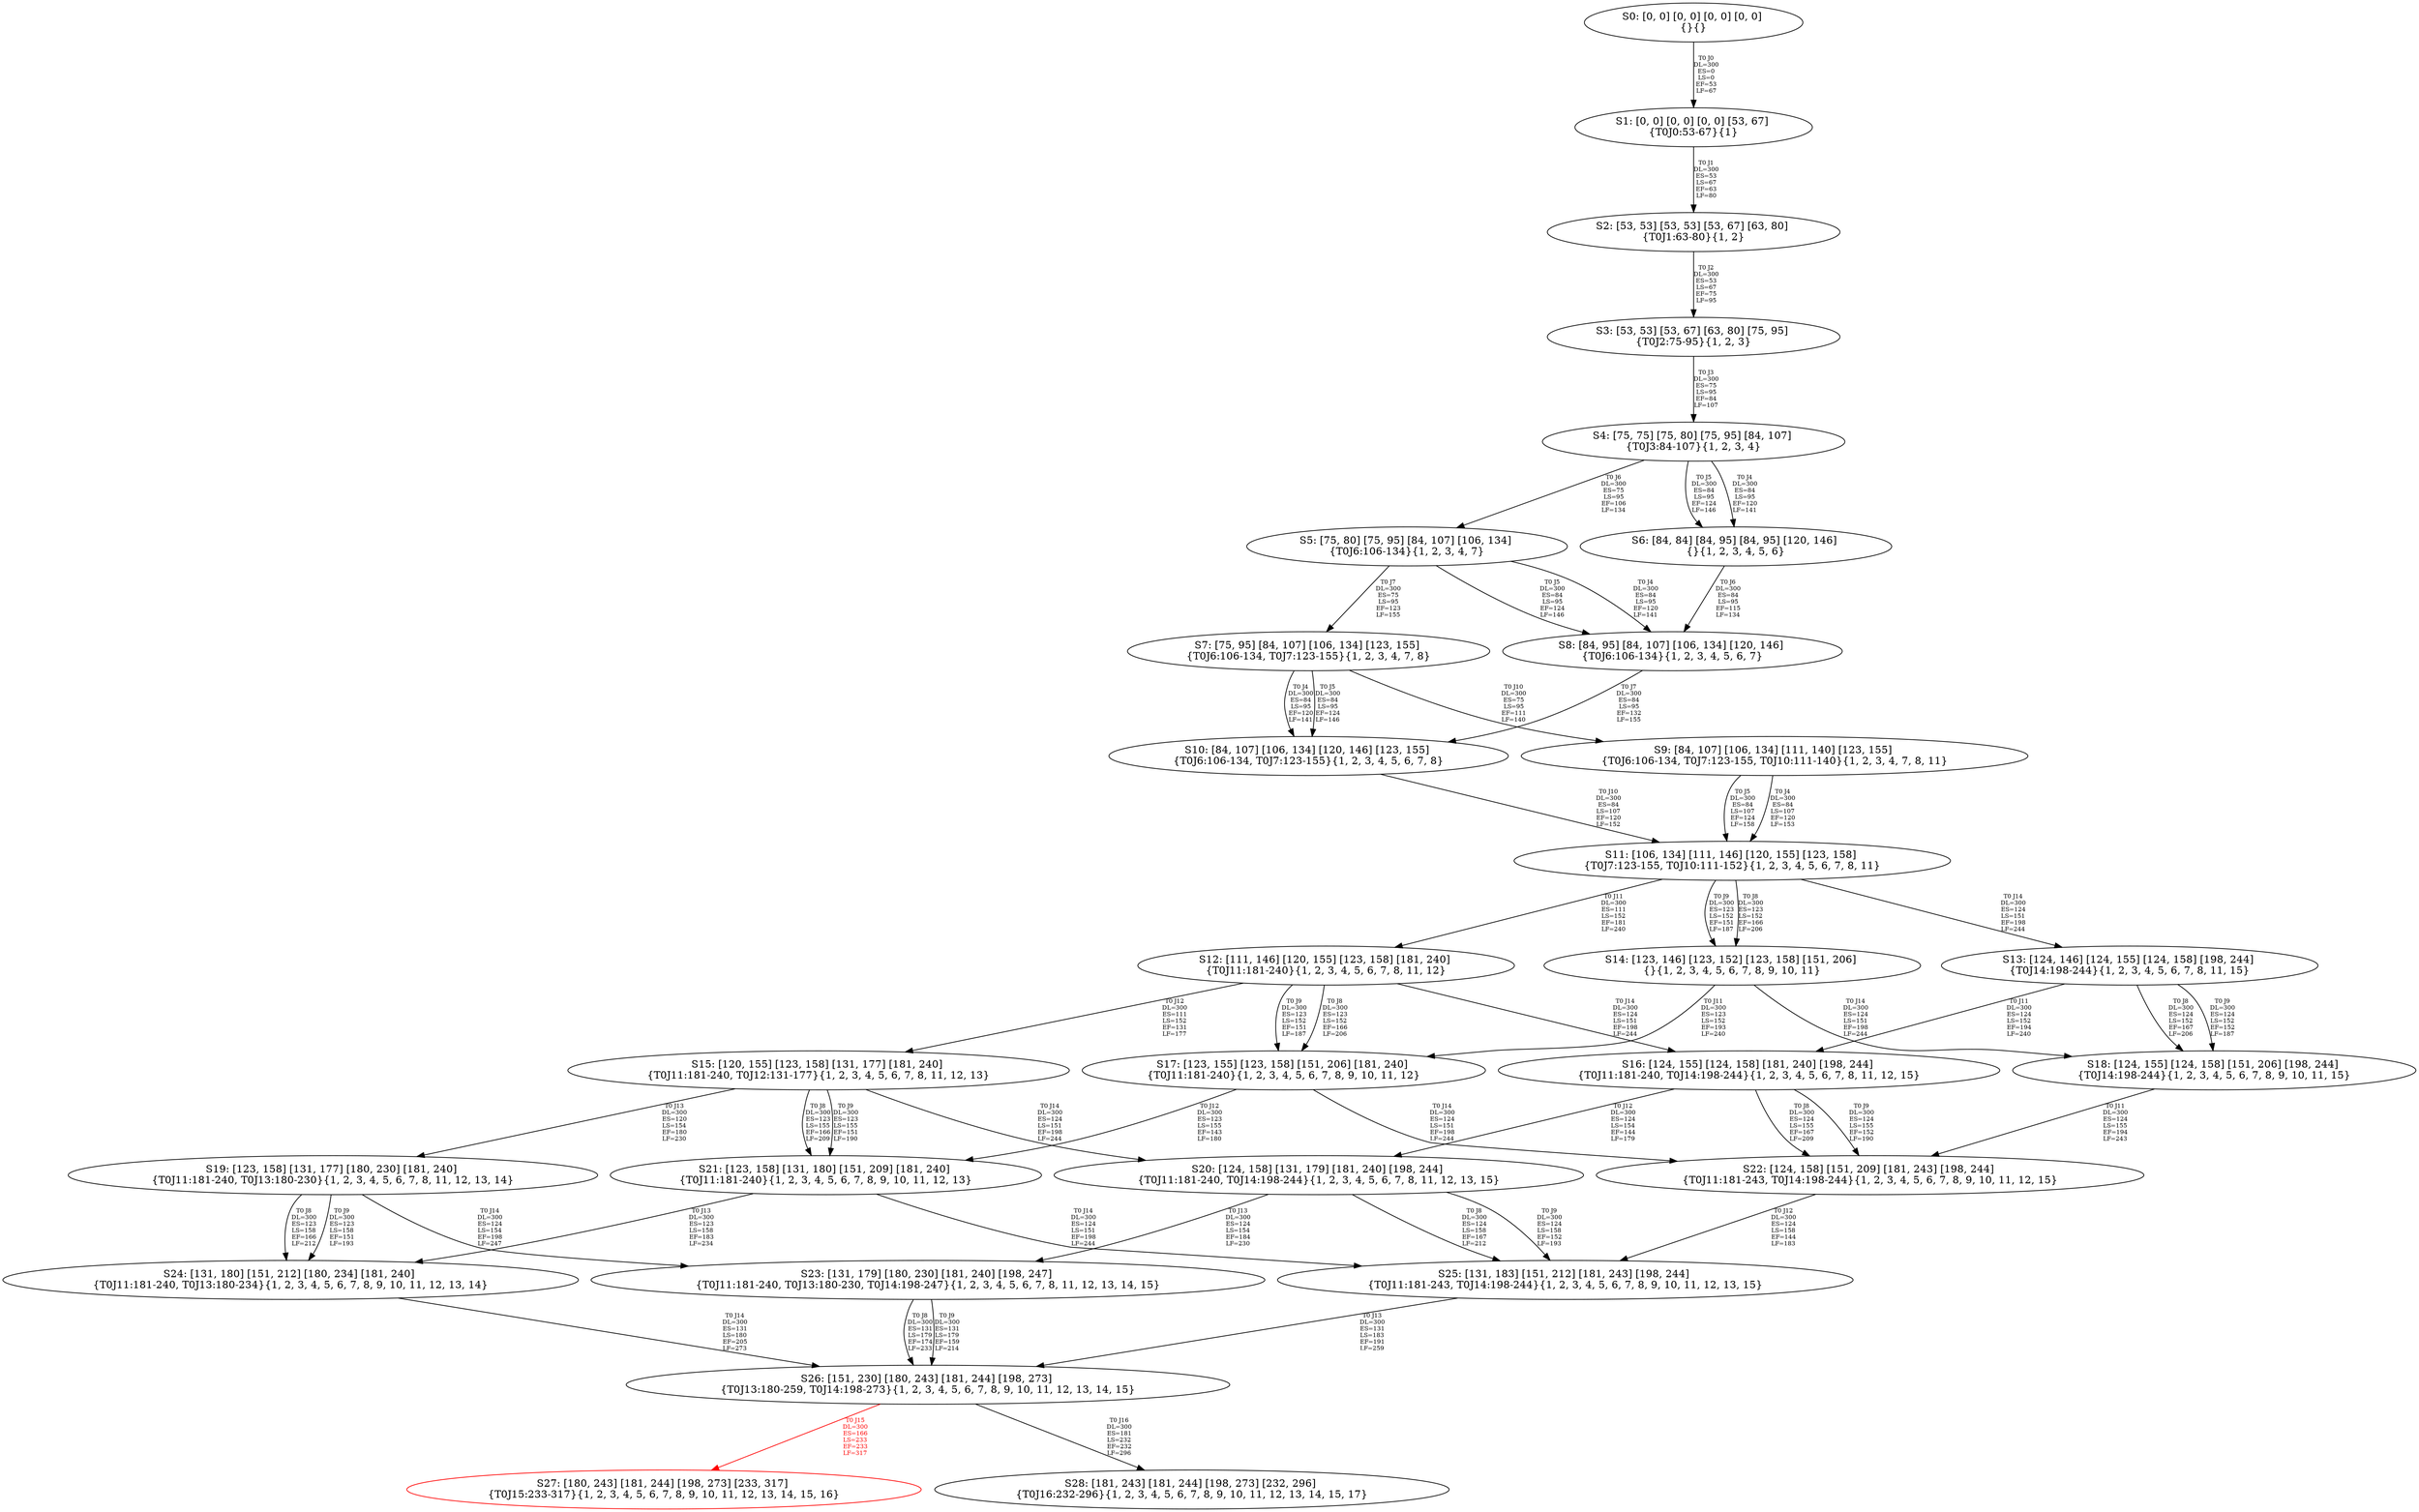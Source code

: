 digraph {
	S0[label="S0: [0, 0] [0, 0] [0, 0] [0, 0] \n{}{}"];
	S1[label="S1: [0, 0] [0, 0] [0, 0] [53, 67] \n{T0J0:53-67}{1}"];
	S2[label="S2: [53, 53] [53, 53] [53, 67] [63, 80] \n{T0J1:63-80}{1, 2}"];
	S3[label="S3: [53, 53] [53, 67] [63, 80] [75, 95] \n{T0J2:75-95}{1, 2, 3}"];
	S4[label="S4: [75, 75] [75, 80] [75, 95] [84, 107] \n{T0J3:84-107}{1, 2, 3, 4}"];
	S5[label="S5: [75, 80] [75, 95] [84, 107] [106, 134] \n{T0J6:106-134}{1, 2, 3, 4, 7}"];
	S6[label="S6: [84, 84] [84, 95] [84, 95] [120, 146] \n{}{1, 2, 3, 4, 5, 6}"];
	S7[label="S7: [75, 95] [84, 107] [106, 134] [123, 155] \n{T0J6:106-134, T0J7:123-155}{1, 2, 3, 4, 7, 8}"];
	S8[label="S8: [84, 95] [84, 107] [106, 134] [120, 146] \n{T0J6:106-134}{1, 2, 3, 4, 5, 6, 7}"];
	S9[label="S9: [84, 107] [106, 134] [111, 140] [123, 155] \n{T0J6:106-134, T0J7:123-155, T0J10:111-140}{1, 2, 3, 4, 7, 8, 11}"];
	S10[label="S10: [84, 107] [106, 134] [120, 146] [123, 155] \n{T0J6:106-134, T0J7:123-155}{1, 2, 3, 4, 5, 6, 7, 8}"];
	S11[label="S11: [106, 134] [111, 146] [120, 155] [123, 158] \n{T0J7:123-155, T0J10:111-152}{1, 2, 3, 4, 5, 6, 7, 8, 11}"];
	S12[label="S12: [111, 146] [120, 155] [123, 158] [181, 240] \n{T0J11:181-240}{1, 2, 3, 4, 5, 6, 7, 8, 11, 12}"];
	S13[label="S13: [124, 146] [124, 155] [124, 158] [198, 244] \n{T0J14:198-244}{1, 2, 3, 4, 5, 6, 7, 8, 11, 15}"];
	S14[label="S14: [123, 146] [123, 152] [123, 158] [151, 206] \n{}{1, 2, 3, 4, 5, 6, 7, 8, 9, 10, 11}"];
	S15[label="S15: [120, 155] [123, 158] [131, 177] [181, 240] \n{T0J11:181-240, T0J12:131-177}{1, 2, 3, 4, 5, 6, 7, 8, 11, 12, 13}"];
	S16[label="S16: [124, 155] [124, 158] [181, 240] [198, 244] \n{T0J11:181-240, T0J14:198-244}{1, 2, 3, 4, 5, 6, 7, 8, 11, 12, 15}"];
	S17[label="S17: [123, 155] [123, 158] [151, 206] [181, 240] \n{T0J11:181-240}{1, 2, 3, 4, 5, 6, 7, 8, 9, 10, 11, 12}"];
	S18[label="S18: [124, 155] [124, 158] [151, 206] [198, 244] \n{T0J14:198-244}{1, 2, 3, 4, 5, 6, 7, 8, 9, 10, 11, 15}"];
	S19[label="S19: [123, 158] [131, 177] [180, 230] [181, 240] \n{T0J11:181-240, T0J13:180-230}{1, 2, 3, 4, 5, 6, 7, 8, 11, 12, 13, 14}"];
	S20[label="S20: [124, 158] [131, 179] [181, 240] [198, 244] \n{T0J11:181-240, T0J14:198-244}{1, 2, 3, 4, 5, 6, 7, 8, 11, 12, 13, 15}"];
	S21[label="S21: [123, 158] [131, 180] [151, 209] [181, 240] \n{T0J11:181-240}{1, 2, 3, 4, 5, 6, 7, 8, 9, 10, 11, 12, 13}"];
	S22[label="S22: [124, 158] [151, 209] [181, 243] [198, 244] \n{T0J11:181-243, T0J14:198-244}{1, 2, 3, 4, 5, 6, 7, 8, 9, 10, 11, 12, 15}"];
	S23[label="S23: [131, 179] [180, 230] [181, 240] [198, 247] \n{T0J11:181-240, T0J13:180-230, T0J14:198-247}{1, 2, 3, 4, 5, 6, 7, 8, 11, 12, 13, 14, 15}"];
	S24[label="S24: [131, 180] [151, 212] [180, 234] [181, 240] \n{T0J11:181-240, T0J13:180-234}{1, 2, 3, 4, 5, 6, 7, 8, 9, 10, 11, 12, 13, 14}"];
	S25[label="S25: [131, 183] [151, 212] [181, 243] [198, 244] \n{T0J11:181-243, T0J14:198-244}{1, 2, 3, 4, 5, 6, 7, 8, 9, 10, 11, 12, 13, 15}"];
	S26[label="S26: [151, 230] [180, 243] [181, 244] [198, 273] \n{T0J13:180-259, T0J14:198-273}{1, 2, 3, 4, 5, 6, 7, 8, 9, 10, 11, 12, 13, 14, 15}"];
	S27[label="S27: [180, 243] [181, 244] [198, 273] [233, 317] \n{T0J15:233-317}{1, 2, 3, 4, 5, 6, 7, 8, 9, 10, 11, 12, 13, 14, 15, 16}"];
	S28[label="S28: [181, 243] [181, 244] [198, 273] [232, 296] \n{T0J16:232-296}{1, 2, 3, 4, 5, 6, 7, 8, 9, 10, 11, 12, 13, 14, 15, 17}"];
	S0 -> S1[label="T0 J0\nDL=300\nES=0\nLS=0\nEF=53\nLF=67",fontsize=8];
	S1 -> S2[label="T0 J1\nDL=300\nES=53\nLS=67\nEF=63\nLF=80",fontsize=8];
	S2 -> S3[label="T0 J2\nDL=300\nES=53\nLS=67\nEF=75\nLF=95",fontsize=8];
	S3 -> S4[label="T0 J3\nDL=300\nES=75\nLS=95\nEF=84\nLF=107",fontsize=8];
	S4 -> S6[label="T0 J4\nDL=300\nES=84\nLS=95\nEF=120\nLF=141",fontsize=8];
	S4 -> S6[label="T0 J5\nDL=300\nES=84\nLS=95\nEF=124\nLF=146",fontsize=8];
	S4 -> S5[label="T0 J6\nDL=300\nES=75\nLS=95\nEF=106\nLF=134",fontsize=8];
	S5 -> S8[label="T0 J4\nDL=300\nES=84\nLS=95\nEF=120\nLF=141",fontsize=8];
	S5 -> S8[label="T0 J5\nDL=300\nES=84\nLS=95\nEF=124\nLF=146",fontsize=8];
	S5 -> S7[label="T0 J7\nDL=300\nES=75\nLS=95\nEF=123\nLF=155",fontsize=8];
	S6 -> S8[label="T0 J6\nDL=300\nES=84\nLS=95\nEF=115\nLF=134",fontsize=8];
	S7 -> S10[label="T0 J4\nDL=300\nES=84\nLS=95\nEF=120\nLF=141",fontsize=8];
	S7 -> S10[label="T0 J5\nDL=300\nES=84\nLS=95\nEF=124\nLF=146",fontsize=8];
	S7 -> S9[label="T0 J10\nDL=300\nES=75\nLS=95\nEF=111\nLF=140",fontsize=8];
	S8 -> S10[label="T0 J7\nDL=300\nES=84\nLS=95\nEF=132\nLF=155",fontsize=8];
	S9 -> S11[label="T0 J4\nDL=300\nES=84\nLS=107\nEF=120\nLF=153",fontsize=8];
	S9 -> S11[label="T0 J5\nDL=300\nES=84\nLS=107\nEF=124\nLF=158",fontsize=8];
	S10 -> S11[label="T0 J10\nDL=300\nES=84\nLS=107\nEF=120\nLF=152",fontsize=8];
	S11 -> S14[label="T0 J8\nDL=300\nES=123\nLS=152\nEF=166\nLF=206",fontsize=8];
	S11 -> S14[label="T0 J9\nDL=300\nES=123\nLS=152\nEF=151\nLF=187",fontsize=8];
	S11 -> S12[label="T0 J11\nDL=300\nES=111\nLS=152\nEF=181\nLF=240",fontsize=8];
	S11 -> S13[label="T0 J14\nDL=300\nES=124\nLS=151\nEF=198\nLF=244",fontsize=8];
	S12 -> S17[label="T0 J8\nDL=300\nES=123\nLS=152\nEF=166\nLF=206",fontsize=8];
	S12 -> S17[label="T0 J9\nDL=300\nES=123\nLS=152\nEF=151\nLF=187",fontsize=8];
	S12 -> S15[label="T0 J12\nDL=300\nES=111\nLS=152\nEF=131\nLF=177",fontsize=8];
	S12 -> S16[label="T0 J14\nDL=300\nES=124\nLS=151\nEF=198\nLF=244",fontsize=8];
	S13 -> S18[label="T0 J8\nDL=300\nES=124\nLS=152\nEF=167\nLF=206",fontsize=8];
	S13 -> S18[label="T0 J9\nDL=300\nES=124\nLS=152\nEF=152\nLF=187",fontsize=8];
	S13 -> S16[label="T0 J11\nDL=300\nES=124\nLS=152\nEF=194\nLF=240",fontsize=8];
	S14 -> S17[label="T0 J11\nDL=300\nES=123\nLS=152\nEF=193\nLF=240",fontsize=8];
	S14 -> S18[label="T0 J14\nDL=300\nES=124\nLS=151\nEF=198\nLF=244",fontsize=8];
	S15 -> S21[label="T0 J8\nDL=300\nES=123\nLS=155\nEF=166\nLF=209",fontsize=8];
	S15 -> S21[label="T0 J9\nDL=300\nES=123\nLS=155\nEF=151\nLF=190",fontsize=8];
	S15 -> S19[label="T0 J13\nDL=300\nES=120\nLS=154\nEF=180\nLF=230",fontsize=8];
	S15 -> S20[label="T0 J14\nDL=300\nES=124\nLS=151\nEF=198\nLF=244",fontsize=8];
	S16 -> S22[label="T0 J8\nDL=300\nES=124\nLS=155\nEF=167\nLF=209",fontsize=8];
	S16 -> S22[label="T0 J9\nDL=300\nES=124\nLS=155\nEF=152\nLF=190",fontsize=8];
	S16 -> S20[label="T0 J12\nDL=300\nES=124\nLS=154\nEF=144\nLF=179",fontsize=8];
	S17 -> S21[label="T0 J12\nDL=300\nES=123\nLS=155\nEF=143\nLF=180",fontsize=8];
	S17 -> S22[label="T0 J14\nDL=300\nES=124\nLS=151\nEF=198\nLF=244",fontsize=8];
	S18 -> S22[label="T0 J11\nDL=300\nES=124\nLS=155\nEF=194\nLF=243",fontsize=8];
	S19 -> S24[label="T0 J8\nDL=300\nES=123\nLS=158\nEF=166\nLF=212",fontsize=8];
	S19 -> S24[label="T0 J9\nDL=300\nES=123\nLS=158\nEF=151\nLF=193",fontsize=8];
	S19 -> S23[label="T0 J14\nDL=300\nES=124\nLS=154\nEF=198\nLF=247",fontsize=8];
	S20 -> S25[label="T0 J8\nDL=300\nES=124\nLS=158\nEF=167\nLF=212",fontsize=8];
	S20 -> S25[label="T0 J9\nDL=300\nES=124\nLS=158\nEF=152\nLF=193",fontsize=8];
	S20 -> S23[label="T0 J13\nDL=300\nES=124\nLS=154\nEF=184\nLF=230",fontsize=8];
	S21 -> S24[label="T0 J13\nDL=300\nES=123\nLS=158\nEF=183\nLF=234",fontsize=8];
	S21 -> S25[label="T0 J14\nDL=300\nES=124\nLS=151\nEF=198\nLF=244",fontsize=8];
	S22 -> S25[label="T0 J12\nDL=300\nES=124\nLS=158\nEF=144\nLF=183",fontsize=8];
	S23 -> S26[label="T0 J8\nDL=300\nES=131\nLS=179\nEF=174\nLF=233",fontsize=8];
	S23 -> S26[label="T0 J9\nDL=300\nES=131\nLS=179\nEF=159\nLF=214",fontsize=8];
	S24 -> S26[label="T0 J14\nDL=300\nES=131\nLS=180\nEF=205\nLF=273",fontsize=8];
	S25 -> S26[label="T0 J13\nDL=300\nES=131\nLS=183\nEF=191\nLF=259",fontsize=8];
	S26 -> S27[label="T0 J15\nDL=300\nES=166\nLS=233\nEF=233\nLF=317",color=Red,fontcolor=Red,fontsize=8];
S27[color=Red];
	S26 -> S28[label="T0 J16\nDL=300\nES=181\nLS=232\nEF=232\nLF=296",fontsize=8];
}
